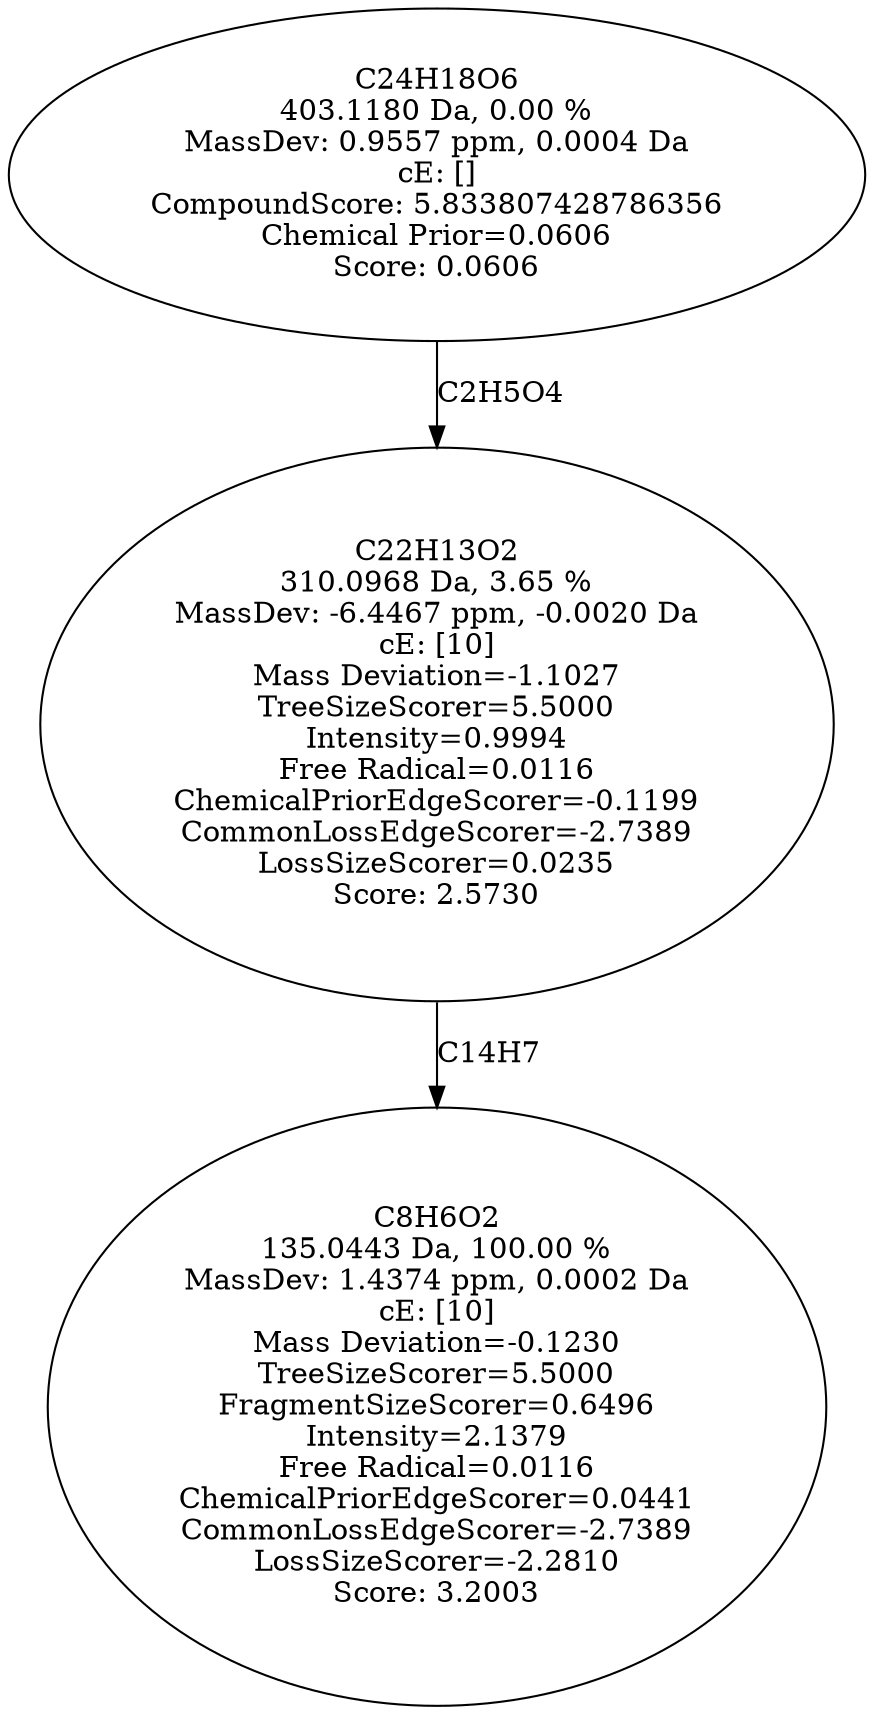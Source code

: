 strict digraph {
v1 [label="C8H6O2\n135.0443 Da, 100.00 %\nMassDev: 1.4374 ppm, 0.0002 Da\ncE: [10]\nMass Deviation=-0.1230\nTreeSizeScorer=5.5000\nFragmentSizeScorer=0.6496\nIntensity=2.1379\nFree Radical=0.0116\nChemicalPriorEdgeScorer=0.0441\nCommonLossEdgeScorer=-2.7389\nLossSizeScorer=-2.2810\nScore: 3.2003"];
v2 [label="C22H13O2\n310.0968 Da, 3.65 %\nMassDev: -6.4467 ppm, -0.0020 Da\ncE: [10]\nMass Deviation=-1.1027\nTreeSizeScorer=5.5000\nIntensity=0.9994\nFree Radical=0.0116\nChemicalPriorEdgeScorer=-0.1199\nCommonLossEdgeScorer=-2.7389\nLossSizeScorer=0.0235\nScore: 2.5730"];
v3 [label="C24H18O6\n403.1180 Da, 0.00 %\nMassDev: 0.9557 ppm, 0.0004 Da\ncE: []\nCompoundScore: 5.833807428786356\nChemical Prior=0.0606\nScore: 0.0606"];
v2 -> v1 [label="C14H7"];
v3 -> v2 [label="C2H5O4"];
}